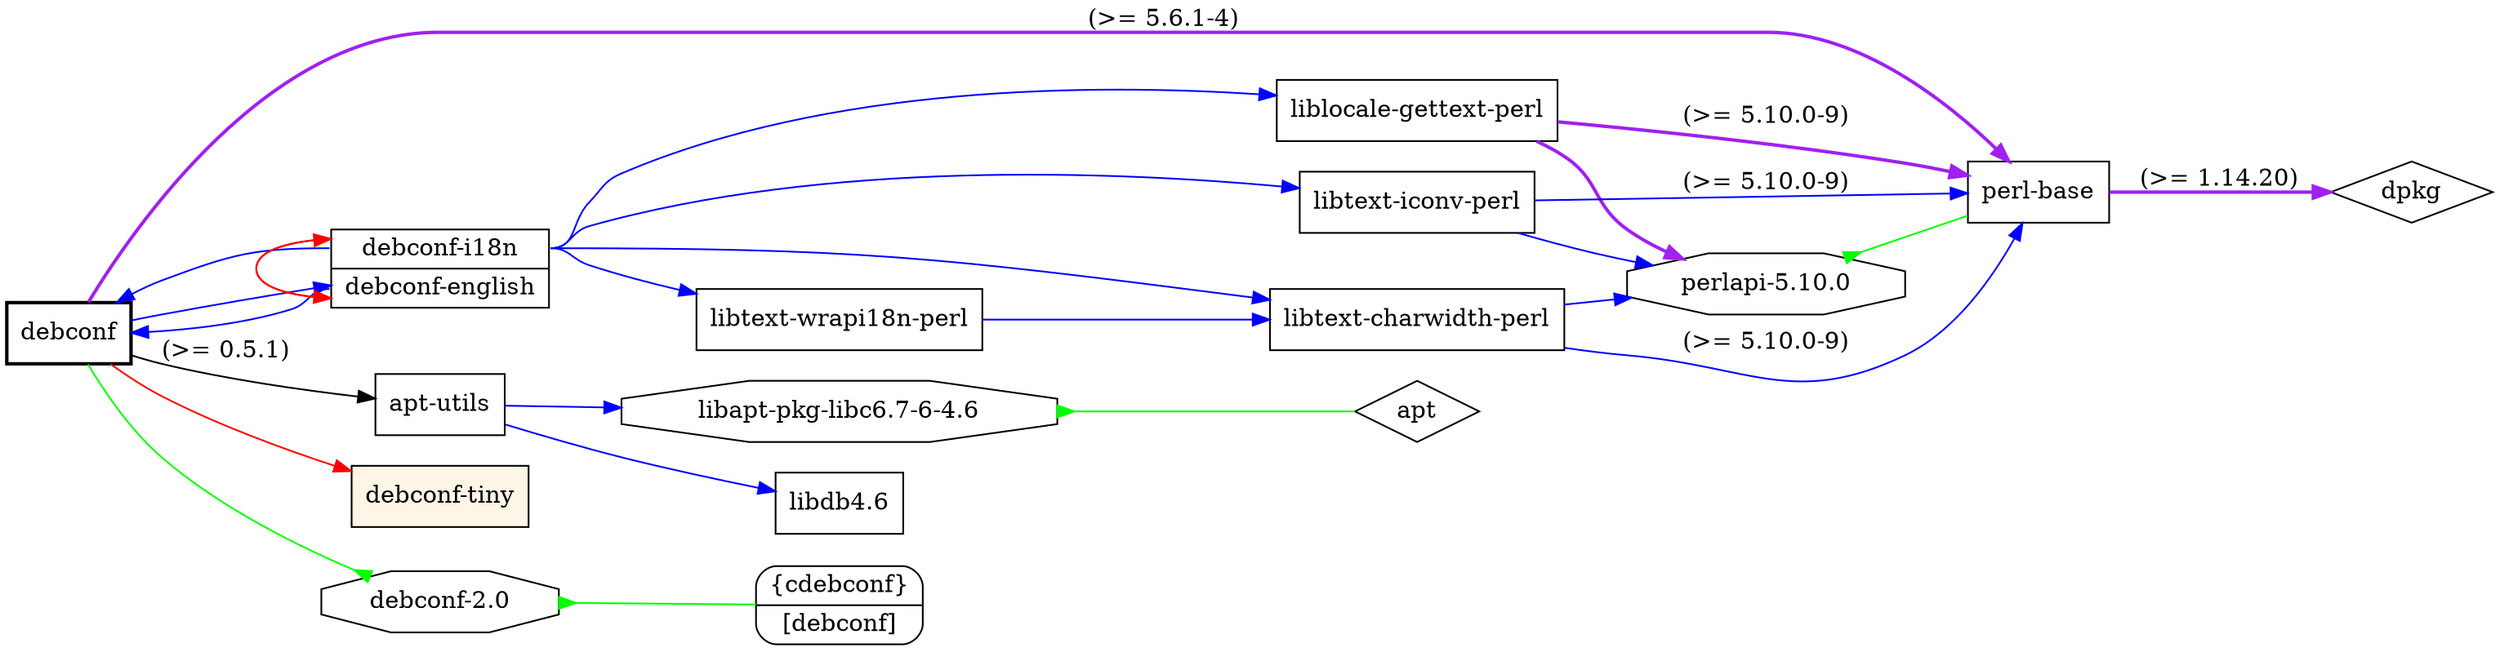 digraph "debconf" {
	rankdir=LR;
	node [shape=box];
	"debconf" -> "alt1" [color=blue];
	"alt1":"debconf-i18n" -> "debconf" [color=blue];
	"alt1":"debconf-i18n" -> "liblocale-gettext-perl" [color=blue];
	"liblocale-gettext-perl" -> "perl-base" [color=purple,style=bold,label="(>= 5.10.0-9)"];
	"perl-base" -> "dpkg" [color=purple,style=bold,label="(>= 1.14.20)"];
	"liblocale-gettext-perl" -> "perlapi-5.10.0" [color=purple,style=bold];
	"perlapi-5.10.0" -> "perl-base" [dir=back,arrowtail=inv,color=green];
	"perlapi-5.10.0" [shape=octagon];
	"alt1":"debconf-i18n" -> "libtext-iconv-perl" [color=blue];
	"libtext-iconv-perl" -> "perl-base" [color=blue,label="(>= 5.10.0-9)"];
	"libtext-iconv-perl" -> "perlapi-5.10.0" [color=blue];
	"alt1":"debconf-i18n" -> "libtext-wrapi18n-perl" [color=blue];
	"libtext-wrapi18n-perl" -> "libtext-charwidth-perl" [color=blue];
	"libtext-charwidth-perl" -> "perl-base" [color=blue,label="(>= 5.10.0-9)"];
	"libtext-charwidth-perl" -> "perlapi-5.10.0" [color=blue];
	"alt1":"debconf-i18n" -> "libtext-charwidth-perl" [color=blue];
	"alt1":"debconf-i18n" -> "alt1":"debconf-english" [color=red];
	"alt1":"debconf-english" -> "debconf" [color=blue];
	"alt1":"debconf-english" -> "alt1":"debconf-i18n" [color=red];
	"debconf" -> "perl-base" [color=purple,style=bold,label="(>= 5.6.1-4)"];
	"debconf" -> "apt-utils" [label="(>= 0.5.1)"];
	"apt-utils" -> "libapt-pkg-libc6.7-6-4.6" [color=blue];
	"libapt-pkg-libc6.7-6-4.6" -> "apt" [dir=back,arrowtail=inv,color=green];
	"libapt-pkg-libc6.7-6-4.6" [shape=octagon];
	"apt-utils" -> "libdb4.6" [color=blue];
	"debconf" -> "debconf-tiny" [color=red];
	"debconf" -> "debconf-2.0" [arrowhead=inv,color=green];
	"debconf-2.0" -> virt1 [dir=back,arrowtail=inv,color=green];
	"debconf-2.0" [shape=octagon];
	"debconf" [style="setlinewidth(2)"]
	"debconf-tiny" [style=filled,fillcolor=oldlace];
	alt1 [
		shape = "record"
		label = "<debconf-i18n> debconf-i18n | <debconf-english> debconf-english"
	]
	virt1 [
		shape = "record"
		style = "rounded"
		label = "<cdebconf> \{cdebconf\} | <debconf> [debconf]"
	]
	"apt" [shape=diamond];
	"dpkg" [shape=diamond];
}
// Excluded dependencies:
// libc6 libgcc1 libstdc++6
